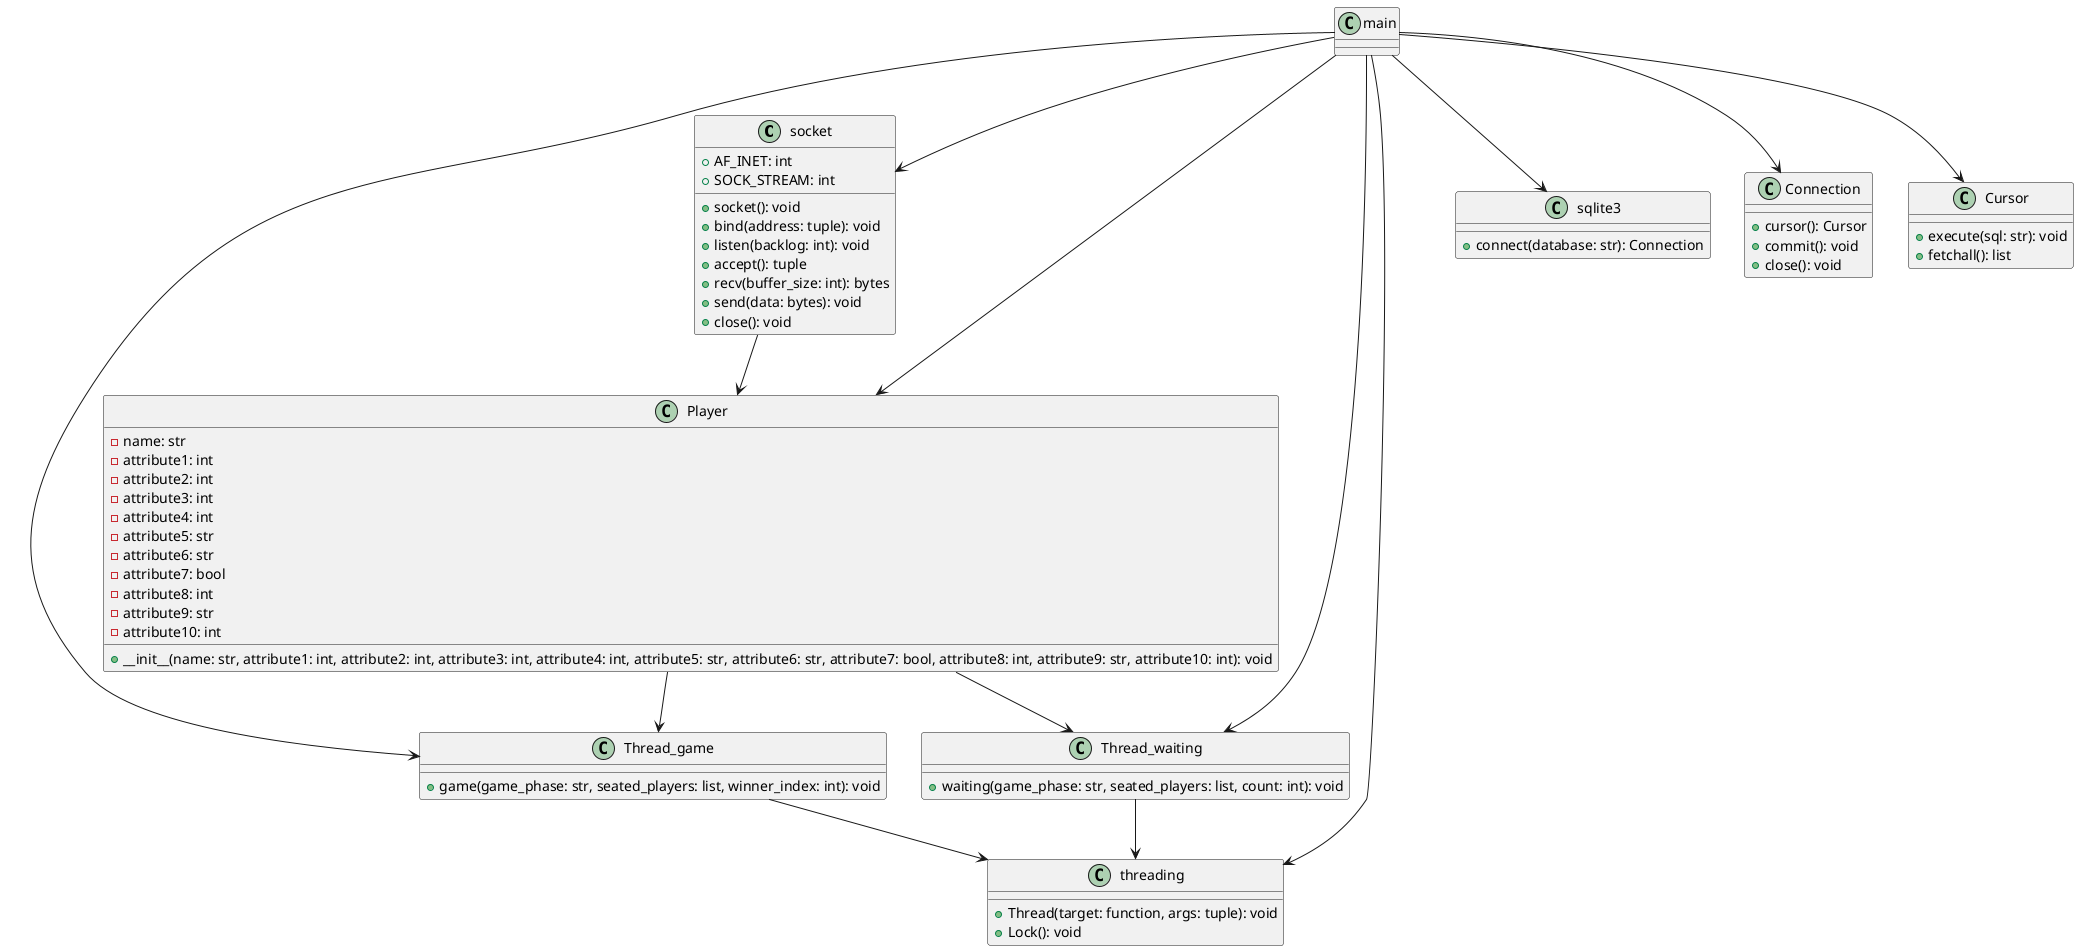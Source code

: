 @startuml

class socket {
    + AF_INET: int
    + SOCK_STREAM: int
    + socket(): void
    + bind(address: tuple): void
    + listen(backlog: int): void
    + accept(): tuple
    + recv(buffer_size: int): bytes
    + send(data: bytes): void
    + close(): void
}

class Player {
    - name: str
    - attribute1: int
    - attribute2: int
    - attribute3: int
    - attribute4: int
    - attribute5: str
    - attribute6: str
    - attribute7: bool
    - attribute8: int
    - attribute9: str
    - attribute10: int
    + __init__(name: str, attribute1: int, attribute2: int, attribute3: int, attribute4: int, attribute5: str, attribute6: str, attribute7: bool, attribute8: int, attribute9: str, attribute10: int): void
}

class Thread_game {
    + game(game_phase: str, seated_players: list, winner_index: int): void
}

class Thread_waiting {
    + waiting(game_phase: str, seated_players: list, count: int): void
}

class threading {
    + Thread(target: function, args: tuple): void
    + Lock(): void
}

class sqlite3 {
    + connect(database: str): Connection
}

class Connection {
    + cursor(): Cursor
    + commit(): void
    + close(): void
}

class Cursor {
    + execute(sql: str): void
    + fetchall(): list
}

socket --> Player
Player --> Thread_game
Player --> Thread_waiting
Thread_game --> threading
Thread_waiting --> threading
main --> socket
main --> Player
main --> Thread_game
main --> Thread_waiting
main --> threading
main --> sqlite3
main --> Connection
main --> Cursor

@enduml
